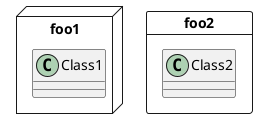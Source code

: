 {
  "sha1": "rkcr45f8zxv6xavcctv9lz67kz66sn",
  "insertion": {
    "when": "2024-06-04T17:28:43.941Z",
    "user": "plantuml@gmail.com"
  }
}
@startuml
package foo1 <<Node>> {
 class Class1
}
package foo2 <<Card>> {
 class Class2
}
@enduml
